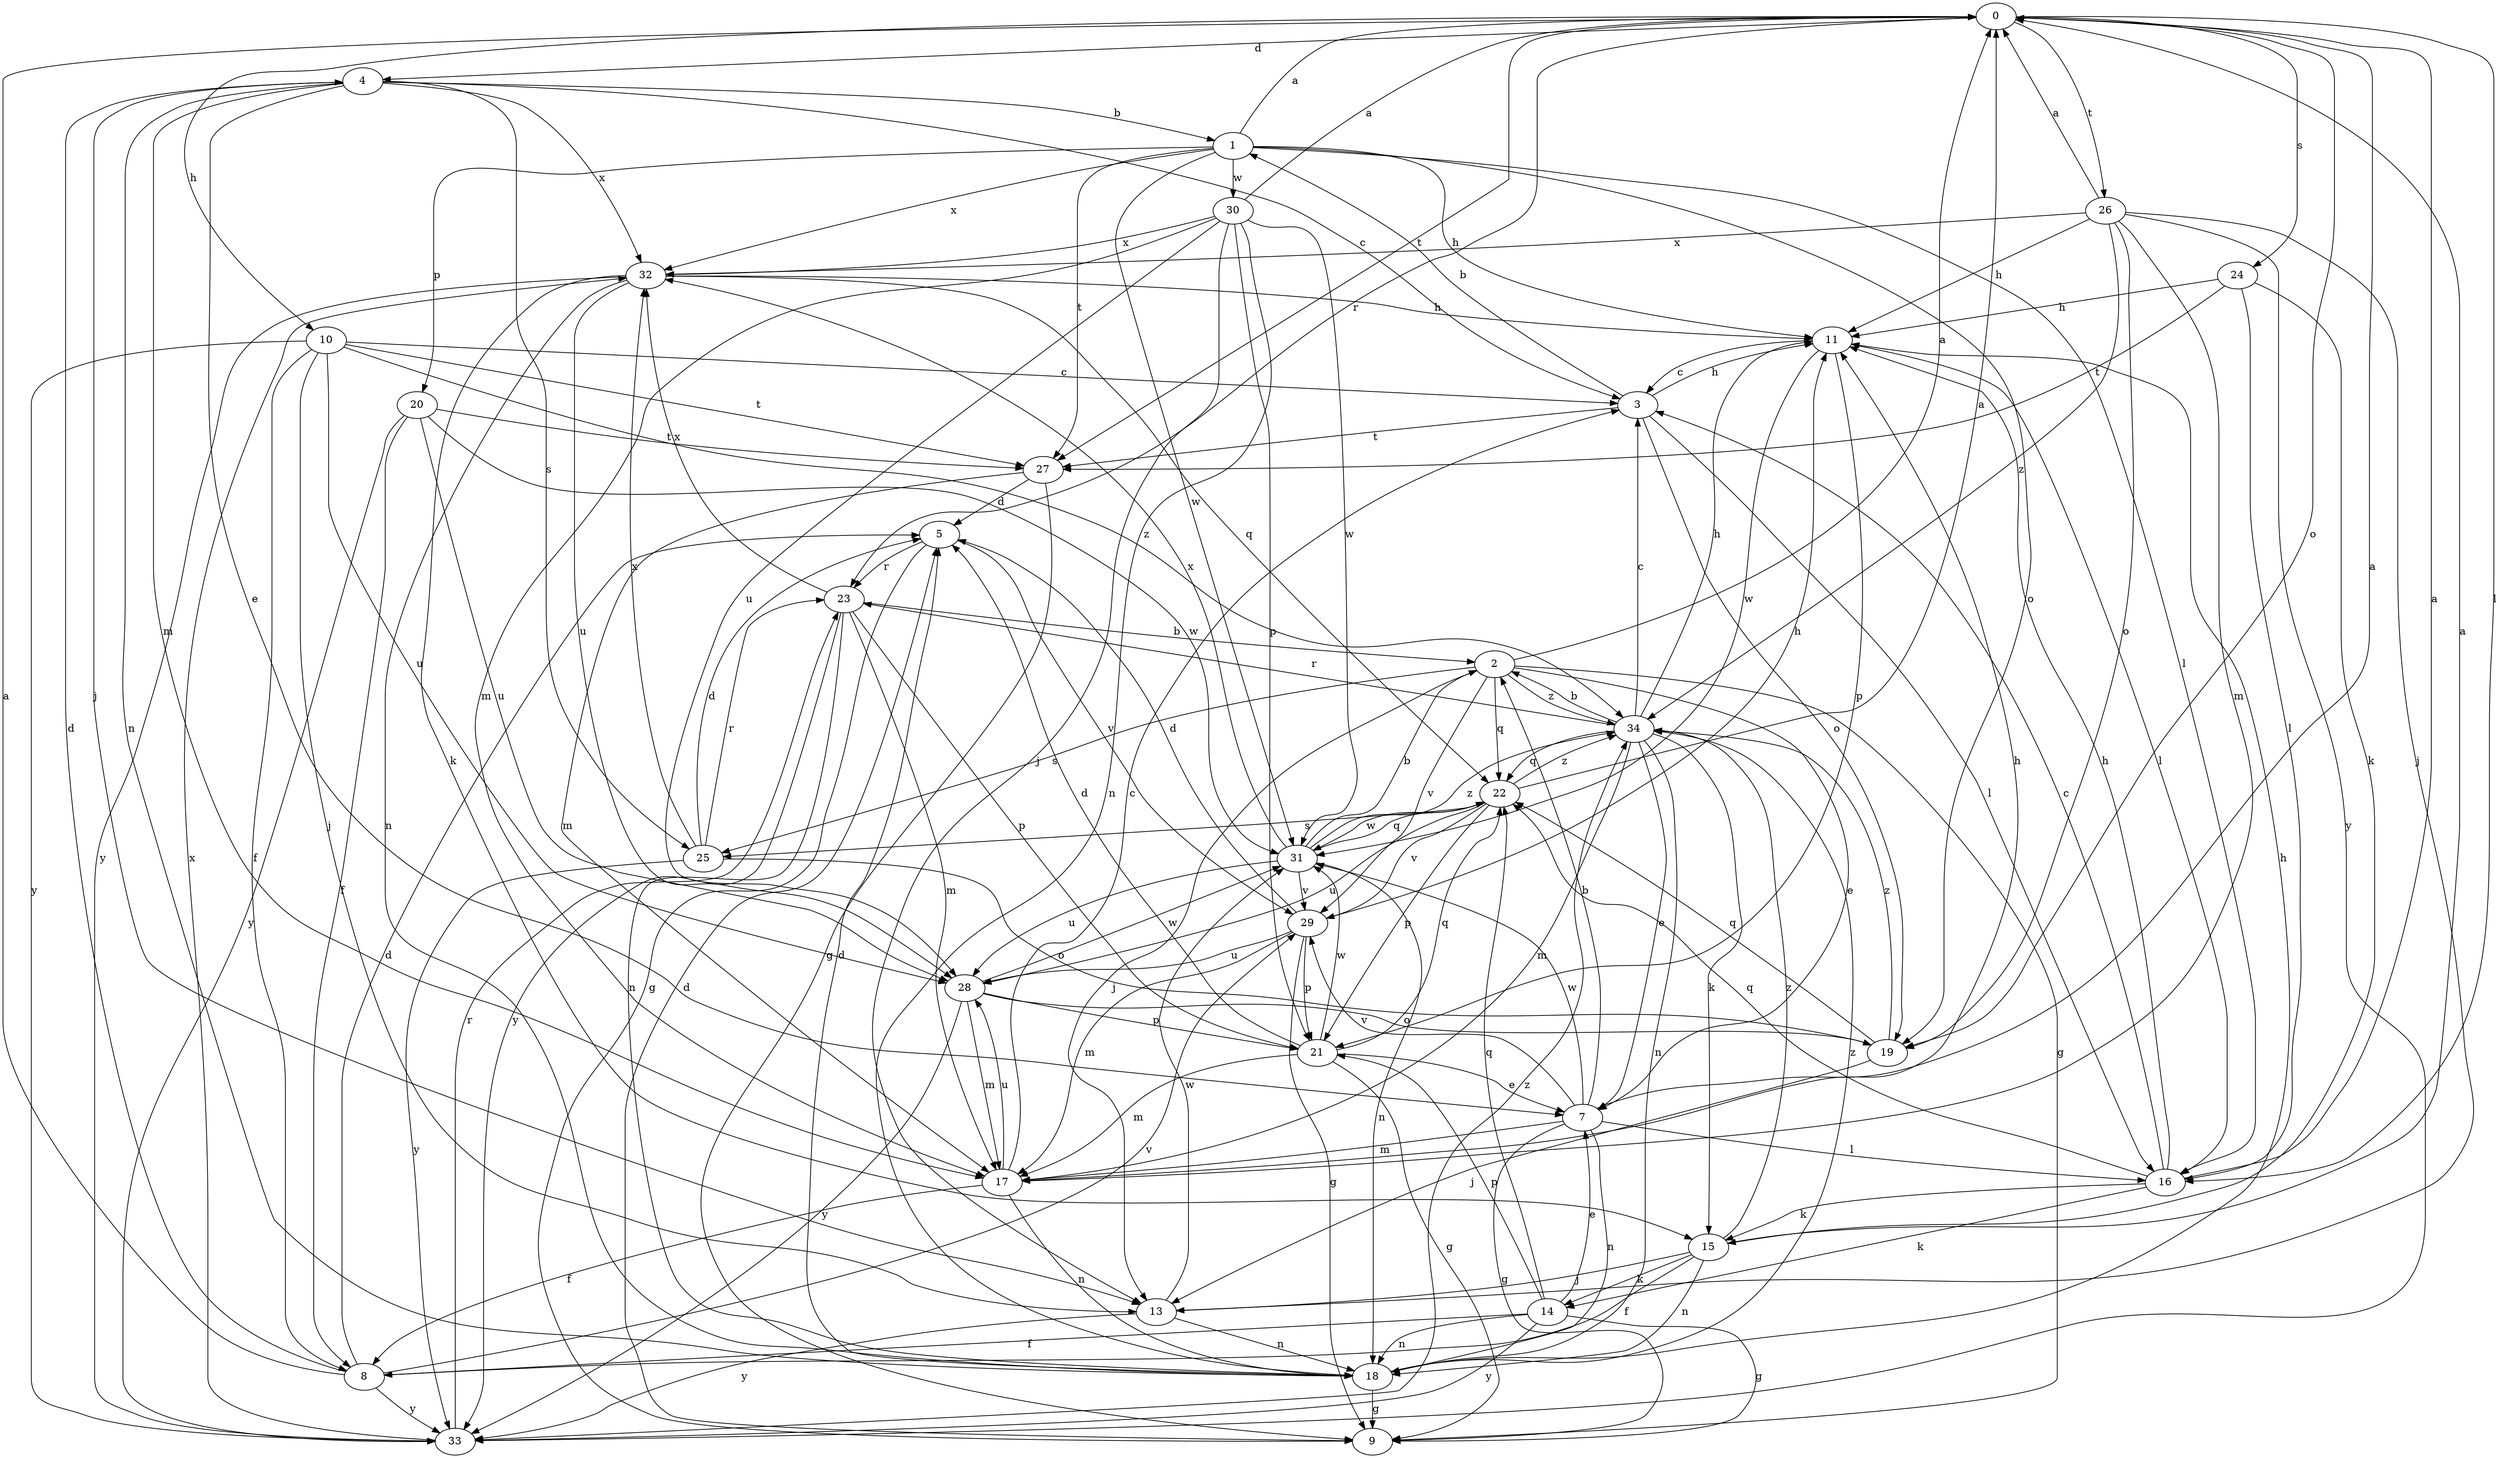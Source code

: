 strict digraph  {
0;
1;
2;
3;
4;
5;
7;
8;
9;
10;
11;
13;
14;
15;
16;
17;
18;
19;
20;
21;
22;
23;
24;
25;
26;
27;
28;
29;
30;
31;
32;
33;
34;
0 -> 4  [label=d];
0 -> 10  [label=h];
0 -> 16  [label=l];
0 -> 19  [label=o];
0 -> 23  [label=r];
0 -> 24  [label=s];
0 -> 26  [label=t];
0 -> 27  [label=t];
1 -> 0  [label=a];
1 -> 11  [label=h];
1 -> 16  [label=l];
1 -> 19  [label=o];
1 -> 20  [label=p];
1 -> 27  [label=t];
1 -> 30  [label=w];
1 -> 31  [label=w];
1 -> 32  [label=x];
2 -> 0  [label=a];
2 -> 7  [label=e];
2 -> 9  [label=g];
2 -> 13  [label=j];
2 -> 22  [label=q];
2 -> 25  [label=s];
2 -> 29  [label=v];
2 -> 34  [label=z];
3 -> 1  [label=b];
3 -> 11  [label=h];
3 -> 16  [label=l];
3 -> 19  [label=o];
3 -> 27  [label=t];
4 -> 1  [label=b];
4 -> 3  [label=c];
4 -> 7  [label=e];
4 -> 13  [label=j];
4 -> 17  [label=m];
4 -> 18  [label=n];
4 -> 25  [label=s];
4 -> 32  [label=x];
5 -> 9  [label=g];
5 -> 23  [label=r];
5 -> 29  [label=v];
7 -> 0  [label=a];
7 -> 2  [label=b];
7 -> 9  [label=g];
7 -> 16  [label=l];
7 -> 17  [label=m];
7 -> 18  [label=n];
7 -> 29  [label=v];
7 -> 31  [label=w];
8 -> 0  [label=a];
8 -> 4  [label=d];
8 -> 5  [label=d];
8 -> 29  [label=v];
8 -> 33  [label=y];
9 -> 5  [label=d];
10 -> 3  [label=c];
10 -> 8  [label=f];
10 -> 13  [label=j];
10 -> 27  [label=t];
10 -> 28  [label=u];
10 -> 33  [label=y];
10 -> 34  [label=z];
11 -> 3  [label=c];
11 -> 16  [label=l];
11 -> 21  [label=p];
11 -> 31  [label=w];
13 -> 18  [label=n];
13 -> 31  [label=w];
13 -> 33  [label=y];
14 -> 7  [label=e];
14 -> 8  [label=f];
14 -> 9  [label=g];
14 -> 18  [label=n];
14 -> 21  [label=p];
14 -> 22  [label=q];
14 -> 33  [label=y];
15 -> 0  [label=a];
15 -> 8  [label=f];
15 -> 13  [label=j];
15 -> 14  [label=k];
15 -> 18  [label=n];
15 -> 34  [label=z];
16 -> 0  [label=a];
16 -> 3  [label=c];
16 -> 11  [label=h];
16 -> 14  [label=k];
16 -> 15  [label=k];
16 -> 22  [label=q];
17 -> 3  [label=c];
17 -> 8  [label=f];
17 -> 11  [label=h];
17 -> 18  [label=n];
17 -> 28  [label=u];
18 -> 5  [label=d];
18 -> 9  [label=g];
18 -> 11  [label=h];
18 -> 34  [label=z];
19 -> 13  [label=j];
19 -> 22  [label=q];
19 -> 34  [label=z];
20 -> 8  [label=f];
20 -> 27  [label=t];
20 -> 28  [label=u];
20 -> 31  [label=w];
20 -> 33  [label=y];
21 -> 5  [label=d];
21 -> 7  [label=e];
21 -> 9  [label=g];
21 -> 17  [label=m];
21 -> 22  [label=q];
21 -> 31  [label=w];
22 -> 0  [label=a];
22 -> 21  [label=p];
22 -> 25  [label=s];
22 -> 28  [label=u];
22 -> 29  [label=v];
22 -> 31  [label=w];
22 -> 34  [label=z];
23 -> 2  [label=b];
23 -> 17  [label=m];
23 -> 18  [label=n];
23 -> 21  [label=p];
23 -> 32  [label=x];
23 -> 33  [label=y];
24 -> 11  [label=h];
24 -> 15  [label=k];
24 -> 16  [label=l];
24 -> 27  [label=t];
25 -> 5  [label=d];
25 -> 19  [label=o];
25 -> 23  [label=r];
25 -> 32  [label=x];
25 -> 33  [label=y];
26 -> 0  [label=a];
26 -> 11  [label=h];
26 -> 13  [label=j];
26 -> 17  [label=m];
26 -> 19  [label=o];
26 -> 32  [label=x];
26 -> 33  [label=y];
26 -> 34  [label=z];
27 -> 5  [label=d];
27 -> 9  [label=g];
27 -> 17  [label=m];
28 -> 17  [label=m];
28 -> 19  [label=o];
28 -> 21  [label=p];
28 -> 31  [label=w];
28 -> 33  [label=y];
29 -> 5  [label=d];
29 -> 9  [label=g];
29 -> 11  [label=h];
29 -> 17  [label=m];
29 -> 21  [label=p];
29 -> 28  [label=u];
30 -> 0  [label=a];
30 -> 13  [label=j];
30 -> 17  [label=m];
30 -> 18  [label=n];
30 -> 21  [label=p];
30 -> 28  [label=u];
30 -> 31  [label=w];
30 -> 32  [label=x];
31 -> 2  [label=b];
31 -> 18  [label=n];
31 -> 22  [label=q];
31 -> 28  [label=u];
31 -> 29  [label=v];
31 -> 32  [label=x];
31 -> 34  [label=z];
32 -> 11  [label=h];
32 -> 15  [label=k];
32 -> 18  [label=n];
32 -> 22  [label=q];
32 -> 28  [label=u];
32 -> 33  [label=y];
33 -> 23  [label=r];
33 -> 32  [label=x];
33 -> 34  [label=z];
34 -> 2  [label=b];
34 -> 3  [label=c];
34 -> 7  [label=e];
34 -> 11  [label=h];
34 -> 15  [label=k];
34 -> 17  [label=m];
34 -> 18  [label=n];
34 -> 22  [label=q];
34 -> 23  [label=r];
}
